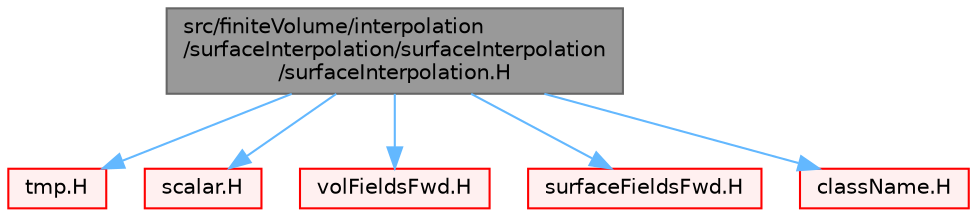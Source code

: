 digraph "src/finiteVolume/interpolation/surfaceInterpolation/surfaceInterpolation/surfaceInterpolation.H"
{
 // LATEX_PDF_SIZE
  bgcolor="transparent";
  edge [fontname=Helvetica,fontsize=10,labelfontname=Helvetica,labelfontsize=10];
  node [fontname=Helvetica,fontsize=10,shape=box,height=0.2,width=0.4];
  Node1 [id="Node000001",label="src/finiteVolume/interpolation\l/surfaceInterpolation/surfaceInterpolation\l/surfaceInterpolation.H",height=0.2,width=0.4,color="gray40", fillcolor="grey60", style="filled", fontcolor="black",tooltip=" "];
  Node1 -> Node2 [id="edge1_Node000001_Node000002",color="steelblue1",style="solid",tooltip=" "];
  Node2 [id="Node000002",label="tmp.H",height=0.2,width=0.4,color="red", fillcolor="#FFF0F0", style="filled",URL="$tmp_8H.html",tooltip=" "];
  Node1 -> Node46 [id="edge2_Node000001_Node000046",color="steelblue1",style="solid",tooltip=" "];
  Node46 [id="Node000046",label="scalar.H",height=0.2,width=0.4,color="red", fillcolor="#FFF0F0", style="filled",URL="$scalar_8H.html",tooltip=" "];
  Node1 -> Node75 [id="edge3_Node000001_Node000075",color="steelblue1",style="solid",tooltip=" "];
  Node75 [id="Node000075",label="volFieldsFwd.H",height=0.2,width=0.4,color="red", fillcolor="#FFF0F0", style="filled",URL="$volFieldsFwd_8H.html",tooltip="Forwards and collection of common volume field types."];
  Node1 -> Node131 [id="edge4_Node000001_Node000131",color="steelblue1",style="solid",tooltip=" "];
  Node131 [id="Node000131",label="surfaceFieldsFwd.H",height=0.2,width=0.4,color="red", fillcolor="#FFF0F0", style="filled",URL="$surfaceFieldsFwd_8H.html",tooltip=" "];
  Node1 -> Node132 [id="edge5_Node000001_Node000132",color="steelblue1",style="solid",tooltip=" "];
  Node132 [id="Node000132",label="className.H",height=0.2,width=0.4,color="red", fillcolor="#FFF0F0", style="filled",URL="$className_8H.html",tooltip="Macro definitions for declaring ClassName(), NamespaceName(), etc."];
}
